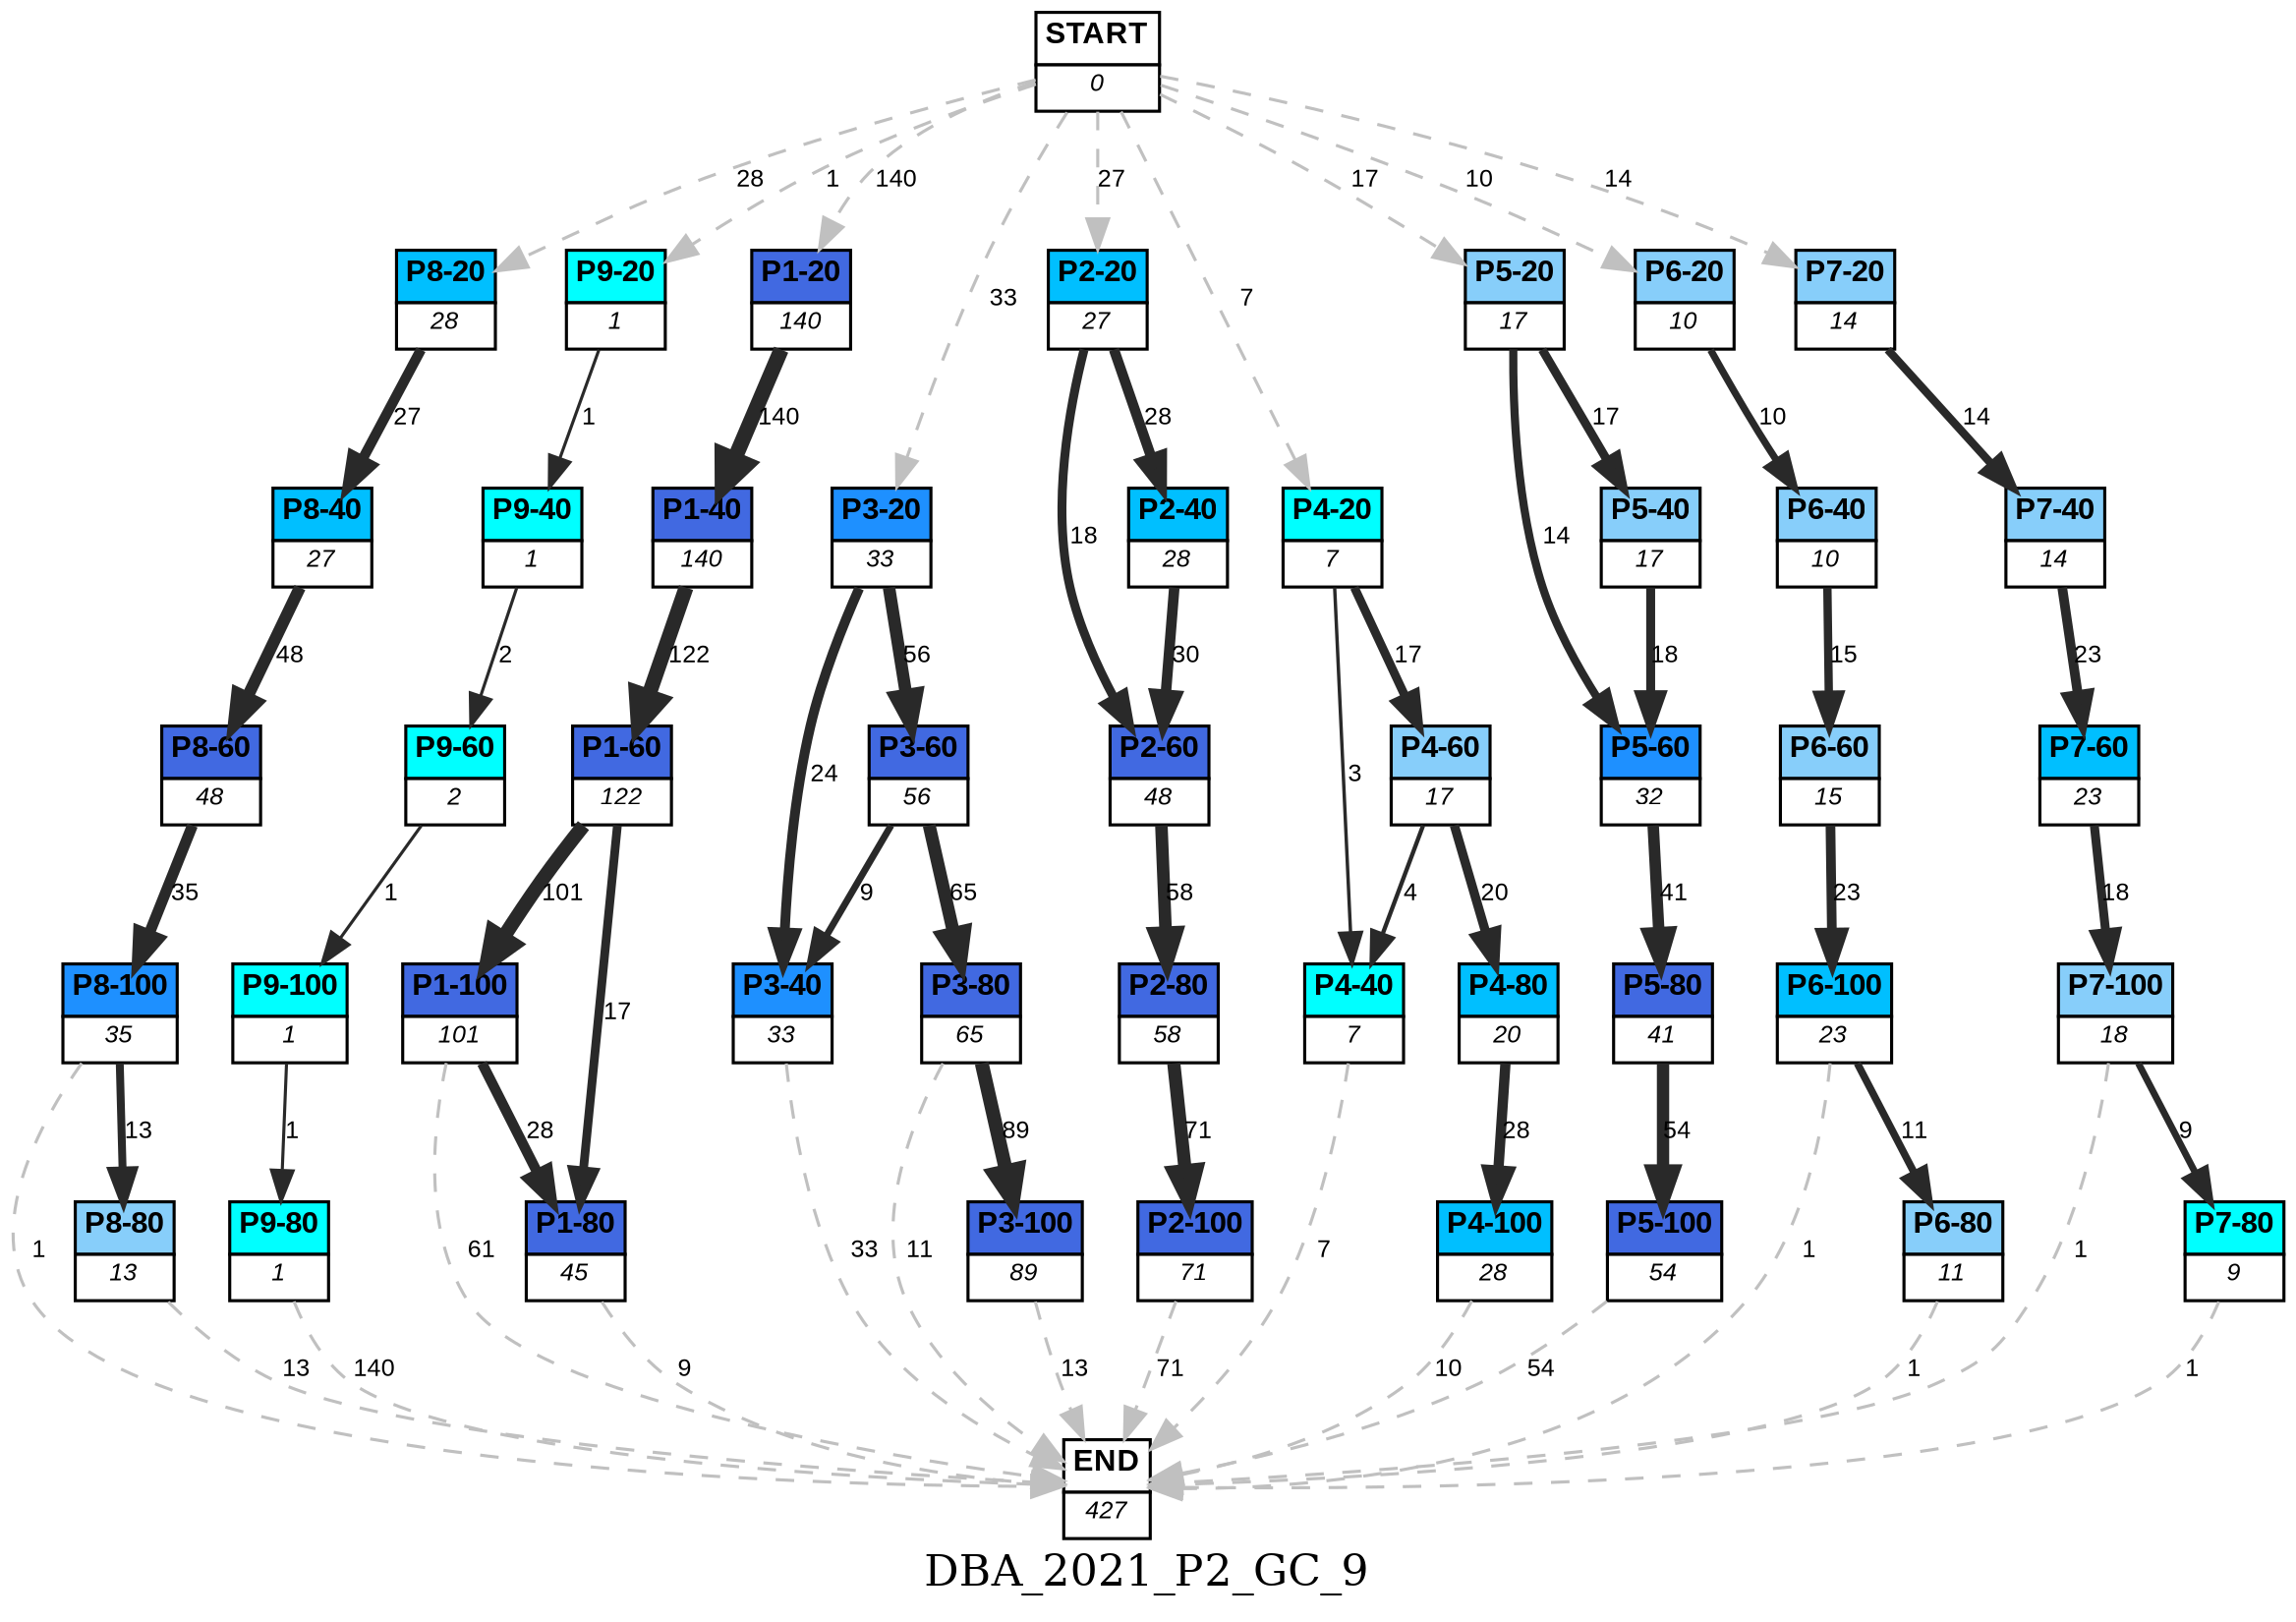 digraph DBA_2021_P2_GC_9 {
	label=DBA_2021_P2_GC_9;
	dpi = 150
	size="16,11!";
	margin = 0;
"START" [shape=plain, label=<<table border="0" cellborder="1" cellspacing="0"><tr><td bgcolor="white"><FONT face="Arial" POINT-SIZE="10"><b>START</b></FONT></td></tr><tr><td bgcolor="white"><FONT face="Arial" POINT-SIZE="8"><i>0</i></FONT></td></tr></table>>]

"P8-20" [shape=plain, label=<<table border="0" cellborder="1" cellspacing="0"><tr><td bgcolor="deepskyblue"><FONT face="Arial" POINT-SIZE="10"><b>P8-20</b></FONT></td></tr><tr><td bgcolor="white"><FONT face="Arial" POINT-SIZE="8"><i>28</i></FONT></td></tr></table>>]

"P8-40" [shape=plain, label=<<table border="0" cellborder="1" cellspacing="0"><tr><td bgcolor="deepskyblue"><FONT face="Arial" POINT-SIZE="10"><b>P8-40</b></FONT></td></tr><tr><td bgcolor="white"><FONT face="Arial" POINT-SIZE="8"><i>27</i></FONT></td></tr></table>>]

"P8-60" [shape=plain, label=<<table border="0" cellborder="1" cellspacing="0"><tr><td bgcolor="royalblue"><FONT face="Arial" POINT-SIZE="10"><b>P8-60</b></FONT></td></tr><tr><td bgcolor="white"><FONT face="Arial" POINT-SIZE="8"><i>48</i></FONT></td></tr></table>>]

"P8-100" [shape=plain, label=<<table border="0" cellborder="1" cellspacing="0"><tr><td bgcolor="dodgerblue"><FONT face="Arial" POINT-SIZE="10"><b>P8-100</b></FONT></td></tr><tr><td bgcolor="white"><FONT face="Arial" POINT-SIZE="8"><i>35</i></FONT></td></tr></table>>]

"P8-80" [shape=plain, label=<<table border="0" cellborder="1" cellspacing="0"><tr><td bgcolor="lightskyblue"><FONT face="Arial" POINT-SIZE="10"><b>P8-80</b></FONT></td></tr><tr><td bgcolor="white"><FONT face="Arial" POINT-SIZE="8"><i>13</i></FONT></td></tr></table>>]

"P9-20" [shape=plain, label=<<table border="0" cellborder="1" cellspacing="0"><tr><td bgcolor="aqua"><FONT face="Arial" POINT-SIZE="10"><b>P9-20</b></FONT></td></tr><tr><td bgcolor="white"><FONT face="Arial" POINT-SIZE="8"><i>1</i></FONT></td></tr></table>>]

"P9-40" [shape=plain, label=<<table border="0" cellborder="1" cellspacing="0"><tr><td bgcolor="aqua"><FONT face="Arial" POINT-SIZE="10"><b>P9-40</b></FONT></td></tr><tr><td bgcolor="white"><FONT face="Arial" POINT-SIZE="8"><i>1</i></FONT></td></tr></table>>]

"P9-60" [shape=plain, label=<<table border="0" cellborder="1" cellspacing="0"><tr><td bgcolor="aqua"><FONT face="Arial" POINT-SIZE="10"><b>P9-60</b></FONT></td></tr><tr><td bgcolor="white"><FONT face="Arial" POINT-SIZE="8"><i>2</i></FONT></td></tr></table>>]

"P9-100" [shape=plain, label=<<table border="0" cellborder="1" cellspacing="0"><tr><td bgcolor="aqua"><FONT face="Arial" POINT-SIZE="10"><b>P9-100</b></FONT></td></tr><tr><td bgcolor="white"><FONT face="Arial" POINT-SIZE="8"><i>1</i></FONT></td></tr></table>>]

"P9-80" [shape=plain, label=<<table border="0" cellborder="1" cellspacing="0"><tr><td bgcolor="aqua"><FONT face="Arial" POINT-SIZE="10"><b>P9-80</b></FONT></td></tr><tr><td bgcolor="white"><FONT face="Arial" POINT-SIZE="8"><i>1</i></FONT></td></tr></table>>]

"P1-20" [shape=plain, label=<<table border="0" cellborder="1" cellspacing="0"><tr><td bgcolor="royalblue"><FONT face="Arial" POINT-SIZE="10"><b>P1-20</b></FONT></td></tr><tr><td bgcolor="white"><FONT face="Arial" POINT-SIZE="8"><i>140</i></FONT></td></tr></table>>]

"P1-40" [shape=plain, label=<<table border="0" cellborder="1" cellspacing="0"><tr><td bgcolor="royalblue"><FONT face="Arial" POINT-SIZE="10"><b>P1-40</b></FONT></td></tr><tr><td bgcolor="white"><FONT face="Arial" POINT-SIZE="8"><i>140</i></FONT></td></tr></table>>]

"P1-60" [shape=plain, label=<<table border="0" cellborder="1" cellspacing="0"><tr><td bgcolor="royalblue"><FONT face="Arial" POINT-SIZE="10"><b>P1-60</b></FONT></td></tr><tr><td bgcolor="white"><FONT face="Arial" POINT-SIZE="8"><i>122</i></FONT></td></tr></table>>]

"P1-100" [shape=plain, label=<<table border="0" cellborder="1" cellspacing="0"><tr><td bgcolor="royalblue"><FONT face="Arial" POINT-SIZE="10"><b>P1-100</b></FONT></td></tr><tr><td bgcolor="white"><FONT face="Arial" POINT-SIZE="8"><i>101</i></FONT></td></tr></table>>]

"P1-80" [shape=plain, label=<<table border="0" cellborder="1" cellspacing="0"><tr><td bgcolor="royalblue"><FONT face="Arial" POINT-SIZE="10"><b>P1-80</b></FONT></td></tr><tr><td bgcolor="white"><FONT face="Arial" POINT-SIZE="8"><i>45</i></FONT></td></tr></table>>]

"P3-20" [shape=plain, label=<<table border="0" cellborder="1" cellspacing="0"><tr><td bgcolor="dodgerblue"><FONT face="Arial" POINT-SIZE="10"><b>P3-20</b></FONT></td></tr><tr><td bgcolor="white"><FONT face="Arial" POINT-SIZE="8"><i>33</i></FONT></td></tr></table>>]

"P3-60" [shape=plain, label=<<table border="0" cellborder="1" cellspacing="0"><tr><td bgcolor="royalblue"><FONT face="Arial" POINT-SIZE="10"><b>P3-60</b></FONT></td></tr><tr><td bgcolor="white"><FONT face="Arial" POINT-SIZE="8"><i>56</i></FONT></td></tr></table>>]

"P3-40" [shape=plain, label=<<table border="0" cellborder="1" cellspacing="0"><tr><td bgcolor="dodgerblue"><FONT face="Arial" POINT-SIZE="10"><b>P3-40</b></FONT></td></tr><tr><td bgcolor="white"><FONT face="Arial" POINT-SIZE="8"><i>33</i></FONT></td></tr></table>>]

"P3-80" [shape=plain, label=<<table border="0" cellborder="1" cellspacing="0"><tr><td bgcolor="royalblue"><FONT face="Arial" POINT-SIZE="10"><b>P3-80</b></FONT></td></tr><tr><td bgcolor="white"><FONT face="Arial" POINT-SIZE="8"><i>65</i></FONT></td></tr></table>>]

"P3-100" [shape=plain, label=<<table border="0" cellborder="1" cellspacing="0"><tr><td bgcolor="royalblue"><FONT face="Arial" POINT-SIZE="10"><b>P3-100</b></FONT></td></tr><tr><td bgcolor="white"><FONT face="Arial" POINT-SIZE="8"><i>89</i></FONT></td></tr></table>>]

"P2-20" [shape=plain, label=<<table border="0" cellborder="1" cellspacing="0"><tr><td bgcolor="deepskyblue"><FONT face="Arial" POINT-SIZE="10"><b>P2-20</b></FONT></td></tr><tr><td bgcolor="white"><FONT face="Arial" POINT-SIZE="8"><i>27</i></FONT></td></tr></table>>]

"P2-40" [shape=plain, label=<<table border="0" cellborder="1" cellspacing="0"><tr><td bgcolor="deepskyblue"><FONT face="Arial" POINT-SIZE="10"><b>P2-40</b></FONT></td></tr><tr><td bgcolor="white"><FONT face="Arial" POINT-SIZE="8"><i>28</i></FONT></td></tr></table>>]

"P2-60" [shape=plain, label=<<table border="0" cellborder="1" cellspacing="0"><tr><td bgcolor="royalblue"><FONT face="Arial" POINT-SIZE="10"><b>P2-60</b></FONT></td></tr><tr><td bgcolor="white"><FONT face="Arial" POINT-SIZE="8"><i>48</i></FONT></td></tr></table>>]

"P2-80" [shape=plain, label=<<table border="0" cellborder="1" cellspacing="0"><tr><td bgcolor="royalblue"><FONT face="Arial" POINT-SIZE="10"><b>P2-80</b></FONT></td></tr><tr><td bgcolor="white"><FONT face="Arial" POINT-SIZE="8"><i>58</i></FONT></td></tr></table>>]

"P2-100" [shape=plain, label=<<table border="0" cellborder="1" cellspacing="0"><tr><td bgcolor="royalblue"><FONT face="Arial" POINT-SIZE="10"><b>P2-100</b></FONT></td></tr><tr><td bgcolor="white"><FONT face="Arial" POINT-SIZE="8"><i>71</i></FONT></td></tr></table>>]

"P4-20" [shape=plain, label=<<table border="0" cellborder="1" cellspacing="0"><tr><td bgcolor="aqua"><FONT face="Arial" POINT-SIZE="10"><b>P4-20</b></FONT></td></tr><tr><td bgcolor="white"><FONT face="Arial" POINT-SIZE="8"><i>7</i></FONT></td></tr></table>>]

"P4-60" [shape=plain, label=<<table border="0" cellborder="1" cellspacing="0"><tr><td bgcolor="lightskyblue"><FONT face="Arial" POINT-SIZE="10"><b>P4-60</b></FONT></td></tr><tr><td bgcolor="white"><FONT face="Arial" POINT-SIZE="8"><i>17</i></FONT></td></tr></table>>]

"P4-40" [shape=plain, label=<<table border="0" cellborder="1" cellspacing="0"><tr><td bgcolor="aqua"><FONT face="Arial" POINT-SIZE="10"><b>P4-40</b></FONT></td></tr><tr><td bgcolor="white"><FONT face="Arial" POINT-SIZE="8"><i>7</i></FONT></td></tr></table>>]

"P4-80" [shape=plain, label=<<table border="0" cellborder="1" cellspacing="0"><tr><td bgcolor="deepskyblue"><FONT face="Arial" POINT-SIZE="10"><b>P4-80</b></FONT></td></tr><tr><td bgcolor="white"><FONT face="Arial" POINT-SIZE="8"><i>20</i></FONT></td></tr></table>>]

"P4-100" [shape=plain, label=<<table border="0" cellborder="1" cellspacing="0"><tr><td bgcolor="deepskyblue"><FONT face="Arial" POINT-SIZE="10"><b>P4-100</b></FONT></td></tr><tr><td bgcolor="white"><FONT face="Arial" POINT-SIZE="8"><i>28</i></FONT></td></tr></table>>]

"P5-20" [shape=plain, label=<<table border="0" cellborder="1" cellspacing="0"><tr><td bgcolor="lightskyblue"><FONT face="Arial" POINT-SIZE="10"><b>P5-20</b></FONT></td></tr><tr><td bgcolor="white"><FONT face="Arial" POINT-SIZE="8"><i>17</i></FONT></td></tr></table>>]

"P5-40" [shape=plain, label=<<table border="0" cellborder="1" cellspacing="0"><tr><td bgcolor="lightskyblue"><FONT face="Arial" POINT-SIZE="10"><b>P5-40</b></FONT></td></tr><tr><td bgcolor="white"><FONT face="Arial" POINT-SIZE="8"><i>17</i></FONT></td></tr></table>>]

"P5-60" [shape=plain, label=<<table border="0" cellborder="1" cellspacing="0"><tr><td bgcolor="dodgerblue"><FONT face="Arial" POINT-SIZE="10"><b>P5-60</b></FONT></td></tr><tr><td bgcolor="white"><FONT face="Arial" POINT-SIZE="8"><i>32</i></FONT></td></tr></table>>]

"P5-80" [shape=plain, label=<<table border="0" cellborder="1" cellspacing="0"><tr><td bgcolor="royalblue"><FONT face="Arial" POINT-SIZE="10"><b>P5-80</b></FONT></td></tr><tr><td bgcolor="white"><FONT face="Arial" POINT-SIZE="8"><i>41</i></FONT></td></tr></table>>]

"P5-100" [shape=plain, label=<<table border="0" cellborder="1" cellspacing="0"><tr><td bgcolor="royalblue"><FONT face="Arial" POINT-SIZE="10"><b>P5-100</b></FONT></td></tr><tr><td bgcolor="white"><FONT face="Arial" POINT-SIZE="8"><i>54</i></FONT></td></tr></table>>]

"P6-20" [shape=plain, label=<<table border="0" cellborder="1" cellspacing="0"><tr><td bgcolor="lightskyblue"><FONT face="Arial" POINT-SIZE="10"><b>P6-20</b></FONT></td></tr><tr><td bgcolor="white"><FONT face="Arial" POINT-SIZE="8"><i>10</i></FONT></td></tr></table>>]

"P6-40" [shape=plain, label=<<table border="0" cellborder="1" cellspacing="0"><tr><td bgcolor="lightskyblue"><FONT face="Arial" POINT-SIZE="10"><b>P6-40</b></FONT></td></tr><tr><td bgcolor="white"><FONT face="Arial" POINT-SIZE="8"><i>10</i></FONT></td></tr></table>>]

"P6-60" [shape=plain, label=<<table border="0" cellborder="1" cellspacing="0"><tr><td bgcolor="lightskyblue"><FONT face="Arial" POINT-SIZE="10"><b>P6-60</b></FONT></td></tr><tr><td bgcolor="white"><FONT face="Arial" POINT-SIZE="8"><i>15</i></FONT></td></tr></table>>]

"P6-100" [shape=plain, label=<<table border="0" cellborder="1" cellspacing="0"><tr><td bgcolor="deepskyblue"><FONT face="Arial" POINT-SIZE="10"><b>P6-100</b></FONT></td></tr><tr><td bgcolor="white"><FONT face="Arial" POINT-SIZE="8"><i>23</i></FONT></td></tr></table>>]

"P6-80" [shape=plain, label=<<table border="0" cellborder="1" cellspacing="0"><tr><td bgcolor="lightskyblue"><FONT face="Arial" POINT-SIZE="10"><b>P6-80</b></FONT></td></tr><tr><td bgcolor="white"><FONT face="Arial" POINT-SIZE="8"><i>11</i></FONT></td></tr></table>>]

"P7-20" [shape=plain, label=<<table border="0" cellborder="1" cellspacing="0"><tr><td bgcolor="lightskyblue"><FONT face="Arial" POINT-SIZE="10"><b>P7-20</b></FONT></td></tr><tr><td bgcolor="white"><FONT face="Arial" POINT-SIZE="8"><i>14</i></FONT></td></tr></table>>]

"P7-40" [shape=plain, label=<<table border="0" cellborder="1" cellspacing="0"><tr><td bgcolor="lightskyblue"><FONT face="Arial" POINT-SIZE="10"><b>P7-40</b></FONT></td></tr><tr><td bgcolor="white"><FONT face="Arial" POINT-SIZE="8"><i>14</i></FONT></td></tr></table>>]

"P7-60" [shape=plain, label=<<table border="0" cellborder="1" cellspacing="0"><tr><td bgcolor="deepskyblue"><FONT face="Arial" POINT-SIZE="10"><b>P7-60</b></FONT></td></tr><tr><td bgcolor="white"><FONT face="Arial" POINT-SIZE="8"><i>23</i></FONT></td></tr></table>>]

"P7-100" [shape=plain, label=<<table border="0" cellborder="1" cellspacing="0"><tr><td bgcolor="lightskyblue"><FONT face="Arial" POINT-SIZE="10"><b>P7-100</b></FONT></td></tr><tr><td bgcolor="white"><FONT face="Arial" POINT-SIZE="8"><i>18</i></FONT></td></tr></table>>]

"P7-80" [shape=plain, label=<<table border="0" cellborder="1" cellspacing="0"><tr><td bgcolor="aqua"><FONT face="Arial" POINT-SIZE="10"><b>P7-80</b></FONT></td></tr><tr><td bgcolor="white"><FONT face="Arial" POINT-SIZE="8"><i>9</i></FONT></td></tr></table>>]

"END" [shape=plain, label=<<table border="0" cellborder="1" cellspacing="0"><tr><td bgcolor="white"><FONT face="Arial" POINT-SIZE="10"><b>END</b></FONT></td></tr><tr><td bgcolor="white"><FONT face="Arial" POINT-SIZE="8"><i>427</i></FONT></td></tr></table>>]

"START" -> "P8-20" [ style = dashed color=grey label ="28" labelfloat=false fontname="Arial" fontsize=8]

"START" -> "P9-20" [ style = dashed color=grey label ="1" labelfloat=false fontname="Arial" fontsize=8]

"START" -> "P1-20" [ style = dashed color=grey label ="140" labelfloat=false fontname="Arial" fontsize=8]

"START" -> "P3-20" [ style = dashed color=grey label ="33" labelfloat=false fontname="Arial" fontsize=8]

"START" -> "P2-20" [ style = dashed color=grey label ="27" labelfloat=false fontname="Arial" fontsize=8]

"START" -> "P4-20" [ style = dashed color=grey label ="7" labelfloat=false fontname="Arial" fontsize=8]

"START" -> "P5-20" [ style = dashed color=grey label ="17" labelfloat=false fontname="Arial" fontsize=8]

"START" -> "P6-20" [ style = dashed color=grey label ="10" labelfloat=false fontname="Arial" fontsize=8]

"START" -> "P7-20" [ style = dashed color=grey label ="14" labelfloat=false fontname="Arial" fontsize=8]

"P8-20" -> "P8-40" [ color=grey16 penwidth = "3.29583686600433"label ="27" labelfloat=false fontname="Arial" fontsize=8]

"P8-40" -> "P8-60" [ color=grey16 penwidth = "3.87120101090789"label ="48" labelfloat=false fontname="Arial" fontsize=8]

"P8-60" -> "P8-100" [ color=grey16 penwidth = "3.55534806148941"label ="35" labelfloat=false fontname="Arial" fontsize=8]

"P8-100" -> "P8-80" [ color=grey16 penwidth = "2.56494935746154"label ="13" labelfloat=false fontname="Arial" fontsize=8]

"P8-100" -> "END" [ style = dashed color=grey label ="1" labelfloat=false fontname="Arial" fontsize=8]

"P8-80" -> "END" [ style = dashed color=grey label ="13" labelfloat=false fontname="Arial" fontsize=8]

"P9-20" -> "P9-40" [ color=grey16 penwidth = "1"label ="1" labelfloat=false fontname="Arial" fontsize=8]

"P9-40" -> "P9-60" [ color=grey16 penwidth = "1"label ="2" labelfloat=false fontname="Arial" fontsize=8]

"P9-60" -> "P9-100" [ color=grey16 penwidth = "1"label ="1" labelfloat=false fontname="Arial" fontsize=8]

"P9-100" -> "P9-80" [ color=grey16 penwidth = "1"label ="1" labelfloat=false fontname="Arial" fontsize=8]

"P9-80" -> "END" [ style = dashed color=grey label ="140" labelfloat=false fontname="Arial" fontsize=8]

"P1-20" -> "P1-40" [ color=grey16 penwidth = "4.9416424226093"label ="140" labelfloat=false fontname="Arial" fontsize=8]

"P1-40" -> "P1-60" [ color=grey16 penwidth = "4.80402104473326"label ="122" labelfloat=false fontname="Arial" fontsize=8]

"P1-60" -> "P1-100" [ color=grey16 penwidth = "4.61512051684126"label ="101" labelfloat=false fontname="Arial" fontsize=8]

"P1-60" -> "P1-80" [ color=grey16 penwidth = "2.83321334405622"label ="17" labelfloat=false fontname="Arial" fontsize=8]

"P1-100" -> "P1-80" [ color=grey16 penwidth = "3.3322045101752"label ="28" labelfloat=false fontname="Arial" fontsize=8]

"P1-100" -> "END" [ style = dashed color=grey label ="61" labelfloat=false fontname="Arial" fontsize=8]

"P1-80" -> "END" [ style = dashed color=grey label ="9" labelfloat=false fontname="Arial" fontsize=8]

"P3-20" -> "P3-60" [ color=grey16 penwidth = "4.02535169073515"label ="56" labelfloat=false fontname="Arial" fontsize=8]

"P3-20" -> "P3-40" [ color=grey16 penwidth = "3.17805383034795"label ="24" labelfloat=false fontname="Arial" fontsize=8]

"P3-60" -> "P3-40" [ color=grey16 penwidth = "2.19722457733622"label ="9" labelfloat=false fontname="Arial" fontsize=8]

"P3-60" -> "P3-80" [ color=grey16 penwidth = "4.17438726989564"label ="65" labelfloat=false fontname="Arial" fontsize=8]

"P3-40" -> "END" [ style = dashed color=grey label ="33" labelfloat=false fontname="Arial" fontsize=8]

"P3-80" -> "P3-100" [ color=grey16 penwidth = "4.48863636973214"label ="89" labelfloat=false fontname="Arial" fontsize=8]

"P3-80" -> "END" [ style = dashed color=grey label ="11" labelfloat=false fontname="Arial" fontsize=8]

"P3-100" -> "END" [ style = dashed color=grey label ="13" labelfloat=false fontname="Arial" fontsize=8]

"P2-20" -> "P2-40" [ color=grey16 penwidth = "3.3322045101752"label ="28" labelfloat=false fontname="Arial" fontsize=8]

"P2-20" -> "P2-60" [ color=grey16 penwidth = "2.89037175789616"label ="18" labelfloat=false fontname="Arial" fontsize=8]

"P2-40" -> "P2-60" [ color=grey16 penwidth = "3.40119738166216"label ="30" labelfloat=false fontname="Arial" fontsize=8]

"P2-60" -> "P2-80" [ color=grey16 penwidth = "4.06044301054642"label ="58" labelfloat=false fontname="Arial" fontsize=8]

"P2-80" -> "P2-100" [ color=grey16 penwidth = "4.26267987704132"label ="71" labelfloat=false fontname="Arial" fontsize=8]

"P2-100" -> "END" [ style = dashed color=grey label ="71" labelfloat=false fontname="Arial" fontsize=8]

"P4-20" -> "P4-60" [ color=grey16 penwidth = "2.83321334405622"label ="17" labelfloat=false fontname="Arial" fontsize=8]

"P4-20" -> "P4-40" [ color=grey16 penwidth = "1.09861228866811"label ="3" labelfloat=false fontname="Arial" fontsize=8]

"P4-60" -> "P4-40" [ color=grey16 penwidth = "1.38629436111989"label ="4" labelfloat=false fontname="Arial" fontsize=8]

"P4-60" -> "P4-80" [ color=grey16 penwidth = "2.99573227355399"label ="20" labelfloat=false fontname="Arial" fontsize=8]

"P4-40" -> "END" [ style = dashed color=grey label ="7" labelfloat=false fontname="Arial" fontsize=8]

"P4-80" -> "P4-100" [ color=grey16 penwidth = "3.3322045101752"label ="28" labelfloat=false fontname="Arial" fontsize=8]

"P4-100" -> "END" [ style = dashed color=grey label ="10" labelfloat=false fontname="Arial" fontsize=8]

"P5-20" -> "P5-40" [ color=grey16 penwidth = "2.83321334405622"label ="17" labelfloat=false fontname="Arial" fontsize=8]

"P5-20" -> "P5-60" [ color=grey16 penwidth = "2.63905732961526"label ="14" labelfloat=false fontname="Arial" fontsize=8]

"P5-40" -> "P5-60" [ color=grey16 penwidth = "2.89037175789616"label ="18" labelfloat=false fontname="Arial" fontsize=8]

"P5-60" -> "P5-80" [ color=grey16 penwidth = "3.71357206670431"label ="41" labelfloat=false fontname="Arial" fontsize=8]

"P5-80" -> "P5-100" [ color=grey16 penwidth = "3.98898404656427"label ="54" labelfloat=false fontname="Arial" fontsize=8]

"P5-100" -> "END" [ style = dashed color=grey label ="54" labelfloat=false fontname="Arial" fontsize=8]

"P6-20" -> "P6-40" [ color=grey16 penwidth = "2.30258509299405"label ="10" labelfloat=false fontname="Arial" fontsize=8]

"P6-40" -> "P6-60" [ color=grey16 penwidth = "2.70805020110221"label ="15" labelfloat=false fontname="Arial" fontsize=8]

"P6-60" -> "P6-100" [ color=grey16 penwidth = "3.13549421592915"label ="23" labelfloat=false fontname="Arial" fontsize=8]

"P6-100" -> "P6-80" [ color=grey16 penwidth = "2.39789527279837"label ="11" labelfloat=false fontname="Arial" fontsize=8]

"P6-100" -> "END" [ style = dashed color=grey label ="1" labelfloat=false fontname="Arial" fontsize=8]

"P6-80" -> "END" [ style = dashed color=grey label ="1" labelfloat=false fontname="Arial" fontsize=8]

"P7-20" -> "P7-40" [ color=grey16 penwidth = "2.63905732961526"label ="14" labelfloat=false fontname="Arial" fontsize=8]

"P7-40" -> "P7-60" [ color=grey16 penwidth = "3.13549421592915"label ="23" labelfloat=false fontname="Arial" fontsize=8]

"P7-60" -> "P7-100" [ color=grey16 penwidth = "2.89037175789616"label ="18" labelfloat=false fontname="Arial" fontsize=8]

"P7-100" -> "P7-80" [ color=grey16 penwidth = "2.19722457733622"label ="9" labelfloat=false fontname="Arial" fontsize=8]

"P7-100" -> "END" [ style = dashed color=grey label ="1" labelfloat=false fontname="Arial" fontsize=8]

"P7-80" -> "END" [ style = dashed color=grey label ="1" labelfloat=false fontname="Arial" fontsize=8]

}

